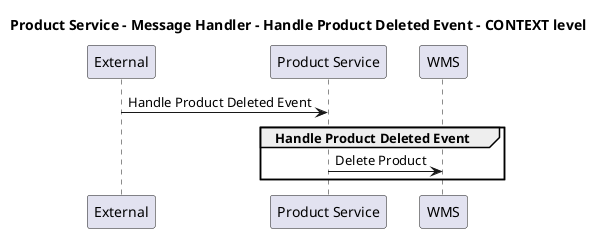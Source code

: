 @startuml

title Product Service - Message Handler - Handle Product Deleted Event - CONTEXT level

participant "External" as C4InterFlow.SoftwareSystems.ExternalSystem
participant "Product Service" as ECommercePlatform.SoftwareSystems.ProductService
participant "WMS" as ECommercePlatform.SoftwareSystems.WMS

C4InterFlow.SoftwareSystems.ExternalSystem -> ECommercePlatform.SoftwareSystems.ProductService : Handle Product Deleted Event
group Handle Product Deleted Event
ECommercePlatform.SoftwareSystems.ProductService -> ECommercePlatform.SoftwareSystems.WMS : Delete Product
end


@enduml
